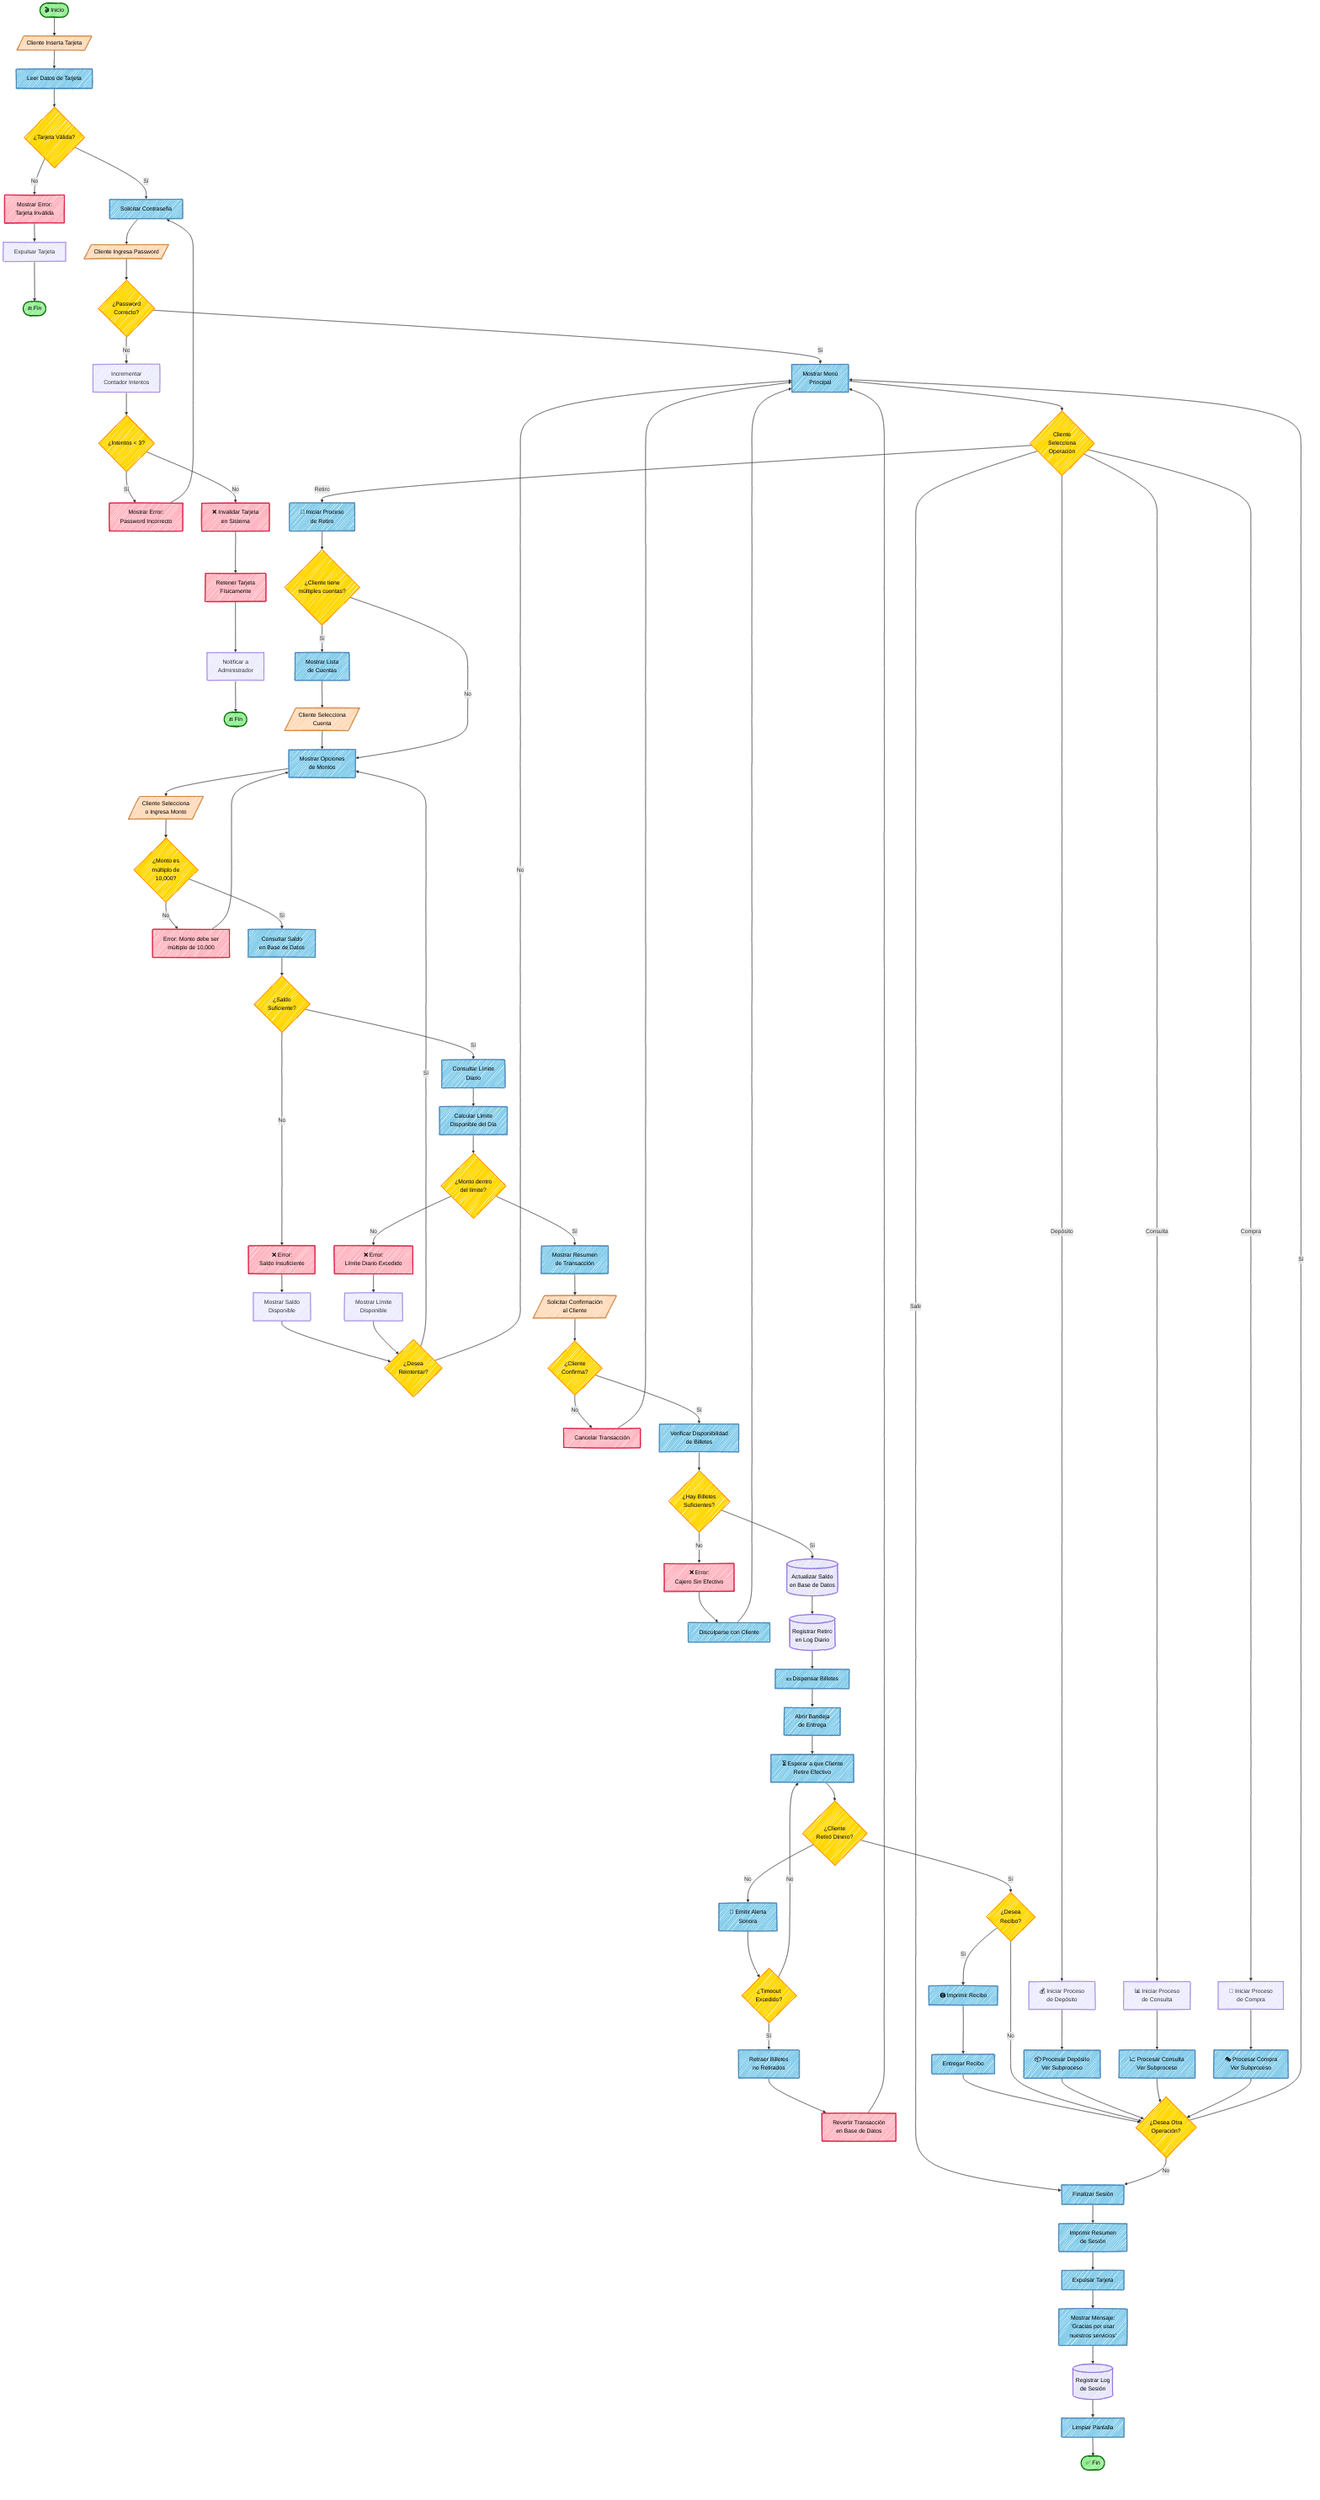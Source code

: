---
config:
  look: handDrawn
  theme: default
---
flowchart TD
    Start([🎬 Inicio]) --> InsertarTarjeta[/Cliente Inserta Tarjeta/]
    
    InsertarTarjeta --> LeerTarjeta[Leer Datos de Tarjeta]
    
    LeerTarjeta --> ValidarTarjeta{¿Tarjeta Válida?}
    
    ValidarTarjeta -->|No| MostrarErrorTarjeta[Mostrar Error:<br/>Tarjeta Inválida]
    MostrarErrorTarjeta --> ExpulsarTarjeta1[Expulsar Tarjeta]
    ExpulsarTarjeta1 --> Fin1([🔚 Fin])
    
    ValidarTarjeta -->|Sí| SolicitarPassword[Solicitar Contraseña]
    
    SolicitarPassword --> IngresarPassword[/Cliente Ingresa Password/]
    
    IngresarPassword --> ValidarPassword{¿Password<br/>Correcto?}
    
    ValidarPassword -->|No| IncrementarIntentos[Incrementar<br/>Contador Intentos]
    
    IncrementarIntentos --> VerificarIntentos{¿Intentos < 3?}
    
    VerificarIntentos -->|Sí| MostrarErrorPass[Mostrar Error:<br/>Password Incorrecto]
    MostrarErrorPass --> SolicitarPassword
    
    VerificarIntentos -->|No| InvalidarTarjeta[❌ Invalidar Tarjeta<br/>en Sistema]
    InvalidarTarjeta --> RetenerTarjeta[Retener Tarjeta<br/>Físicamente]
    RetenerTarjeta --> NotificarAdmin[Notificar a<br/>Administrador]
    NotificarAdmin --> Fin2([🔚 Fin])
    
    ValidarPassword -->|Sí| MostrarMenu[Mostrar Menú<br/>Principal]
    
    MostrarMenu --> SeleccionarOperacion{Cliente<br/>Selecciona<br/>Operación}
    
    SeleccionarOperacion -->|Retiro| IniciarRetiro[🏁 Iniciar Proceso<br/>de Retiro]
    SeleccionarOperacion -->|Depósito| IniciarDeposito[💰 Iniciar Proceso<br/>de Depósito]
    SeleccionarOperacion -->|Consulta| IniciarConsulta[📊 Iniciar Proceso<br/>de Consulta]
    SeleccionarOperacion -->|Compra| IniciarCompra[🎫 Iniciar Proceso<br/>de Compra]
    SeleccionarOperacion -->|Salir| FinalizarSesion[Finalizar Sesión]
    
    %% FLUJO DE RETIRO DETALLADO
    IniciarRetiro --> VerificarCuentas{¿Cliente tiene<br/>múltiples cuentas?}
    
    VerificarCuentas -->|Sí| MostrarCuentas[Mostrar Lista<br/>de Cuentas]
    MostrarCuentas --> SeleccionarCuenta[/Cliente Selecciona<br/>Cuenta/]
    SeleccionarCuenta --> MostrarOpciones
    
    VerificarCuentas -->|No| MostrarOpciones[Mostrar Opciones<br/>de Montos]
    
    MostrarOpciones --> SeleccionarMonto[/Cliente Selecciona<br/>o Ingresa Monto/]
    
    SeleccionarMonto --> ValidarMonto{¿Monto es<br/>múltiplo de<br/>10,000?}
    
    ValidarMonto -->|No| ErrorMontoInvalido[Error: Monto debe ser<br/>múltiplo de 10,000]
    ErrorMontoInvalido --> MostrarOpciones
    
    ValidarMonto -->|Sí| ConsultarSaldo[Consultar Saldo<br/>en Base de Datos]
    
    ConsultarSaldo --> VerificarSaldo{¿Saldo<br/>Suficiente?}
    
    VerificarSaldo -->|No| ErrorSaldoInsuficiente[❌ Error:<br/>Saldo Insuficiente]
    ErrorSaldoInsuficiente --> MostrarSaldoDisp[Mostrar Saldo<br/>Disponible]
    MostrarSaldoDisp --> OpcionReintentar{¿Desea<br/>Reintentar?}
    OpcionReintentar -->|Sí| MostrarOpciones
    OpcionReintentar -->|No| MostrarMenu
    
    VerificarSaldo -->|Sí| ConsultarLimite[Consultar Límite<br/>Diario]
    
    ConsultarLimite --> CalcularDisponible[Calcular Límite<br/>Disponible del Día]
    
    CalcularDisponible --> VerificarLimite{¿Monto dentro<br/>del límite?}
    
    VerificarLimite -->|No| ErrorLimiteExcedido[❌ Error:<br/>Límite Diario Excedido]
    ErrorLimiteExcedido --> MostrarLimiteDisp[Mostrar Límite<br/>Disponible]
    MostrarLimiteDisp --> OpcionReintentar
    
    VerificarLimite -->|Sí| MostrarResumen[Mostrar Resumen<br/>de Transacción]
    
    MostrarResumen --> SolicitarConfirmacion[/Solicitar Confirmación<br/>al Cliente/]
    
    SolicitarConfirmacion --> ClienteConfirma{¿Cliente<br/>Confirma?}
    
    ClienteConfirma -->|No| CancelarTransaccion[Cancelar Transacción]
    CancelarTransaccion --> MostrarMenu
    
    ClienteConfirma -->|Sí| VerificarBilletes[Verificar Disponibilidad<br/>de Billetes]
    
    VerificarBilletes --> BilletesDisponibles{¿Hay Billetes<br/>Suficientes?}
    
    BilletesDisponibles -->|No| ErrorSinBilletes[❌ Error:<br/>Cajero Sin Efectivo]
    ErrorSinBilletes --> DisculparCliente[Disculparse con Cliente]
    DisculparCliente --> MostrarMenu
    
    BilletesDisponibles -->|Sí| ActualizarBD[(Actualizar Saldo<br/>en Base de Datos)]
    
    ActualizarBD --> RegistrarRetiro[(Registrar Retiro<br/>en Log Diario)]
    
    RegistrarRetiro --> DispensarDinero[💵 Dispensar Billetes]
    
    DispensarDinero --> AbrirBandeja[Abrir Bandeja<br/>de Entrega]
    
    AbrirBandeja --> EsperarRetiro[⏳ Esperar a que Cliente<br/>Retire Efectivo]
    
    EsperarRetiro --> VerificarRetiro{¿Cliente<br/>Retiró Dinero?}
    
    VerificarRetiro -->|No| AlertaSonora[🔔 Emitir Alerta<br/>Sonora]
    AlertaSonora --> Timeout{¿Timeout<br/>Excedido?}
    Timeout -->|No| EsperarRetiro
    Timeout -->|Sí| RetraerBilletes[Retraer Billetes<br/>no Retirados]
    RetraerBilletes --> RevertirTransaccion[Revertir Transacción<br/>en Base de Datos]
    RevertirTransaccion --> MostrarMenu
    
    VerificarRetiro -->|Sí| PreguntarRecibo{¿Desea<br/>Recibo?}
    
    PreguntarRecibo -->|Sí| ImprimirRecibo[🖨️ Imprimir Recibo]
    ImprimirRecibo --> EntregarRecibo[Entregar Recibo]
    EntregarRecibo --> PreguntarMas
    
    PreguntarRecibo -->|No| PreguntarMas{¿Desea Otra<br/>Operación?}
    
    PreguntarMas -->|Sí| MostrarMenu
    PreguntarMas -->|No| FinalizarSesion
    
    %% OTROS FLUJOS (simplificados)
    IniciarDeposito --> ProcesarDeposito[📦 Procesar Depósito<br/>Ver Subproceso]
    ProcesarDeposito --> PreguntarMas
    
    IniciarConsulta --> ProcesarConsulta[📈 Procesar Consulta<br/>Ver Subproceso]
    ProcesarConsulta --> PreguntarMas
    
    IniciarCompra --> ProcesarCompra[🎭 Procesar Compra<br/>Ver Subproceso]
    ProcesarCompra --> PreguntarMas
    
    %% FINALIZACIÓN
    FinalizarSesion --> ImprimirResumen[Imprimir Resumen<br/>de Sesión]
    
    ImprimirResumen --> ExpulsarTarjeta[Expulsar Tarjeta]
    
    ExpulsarTarjeta --> MensajeDespedida[Mostrar Mensaje:<br/>'Gracias por usar<br/>nuestros servicios']
    
    MensajeDespedida --> RegistrarLogFinal[(Registrar Log<br/>de Sesión)]
    
    RegistrarLogFinal --> LimpiarPantalla[Limpiar Pantalla]
    
    LimpiarPantalla --> FinNormal([✅ Fin])
    
    %% Estilos
    classDef startEnd fill:#90EE90,stroke:#006400,stroke-width:3px,color:#000
    classDef process fill:#87CEEB,stroke:#4682B4,stroke-width:2px,color:#000
    classDef decision fill:#FFD700,stroke:#FF8C00,stroke-width:2px,color:#000
    classDef error fill:#FFB6C1,stroke:#DC143C,stroke-width:2px,color:#000
    classDef database fill:#E6E6FA,stroke:#9370DB,stroke-width:2px,color:#000
    classDef input fill:#FFDAB9,stroke:#CD853F,stroke-width:2px,color:#000
    
    class Start,Fin1,Fin2,FinNormal startEnd
    class LeerTarjeta,SolicitarPassword,MostrarMenu,IniciarRetiro,MostrarOpciones,ConsultarSaldo,ConsultarLimite,CalcularDisponible,MostrarResumen,VerificarBilletes,DispensarDinero,AbrirBandeja,ImprimirRecibo,EntregarRecibo,FinalizarSesion,ImprimirResumen,ExpulsarTarjeta,MensajeDespedida,LimpiarPantalla,MostrarCuentas,ProcesarDeposito,ProcesarConsulta,ProcesarCompra,EsperarRetiro,AlertaSonora,RetraerBilletes,DisculparCliente process
    class ValidarTarjeta,ValidarPassword,VerificarIntentos,SeleccionarOperacion,VerificarCuentas,ValidarMonto,VerificarSaldo,VerificarLimite,ClienteConfirma,BilletesDisponibles,VerificarRetiro,PreguntarRecibo,PreguntarMas,OpcionReintentar,Timeout decision
    class MostrarErrorTarjeta,MostrarErrorPass,InvalidarTarjeta,RetenerTarjeta,ErrorSaldoInsuficiente,ErrorLimiteExcedido,ErrorMontoInvalido,CancelarTransaccion,ErrorSinBilletes,RevertirTransaccion error
    class ActualizarBD,RegistrarRetiro,RegistrarLogFinal database
    class InsertarTarjeta,IngresarPassword,SeleccionarCuenta,SeleccionarMonto,SolicitarConfirmacion input